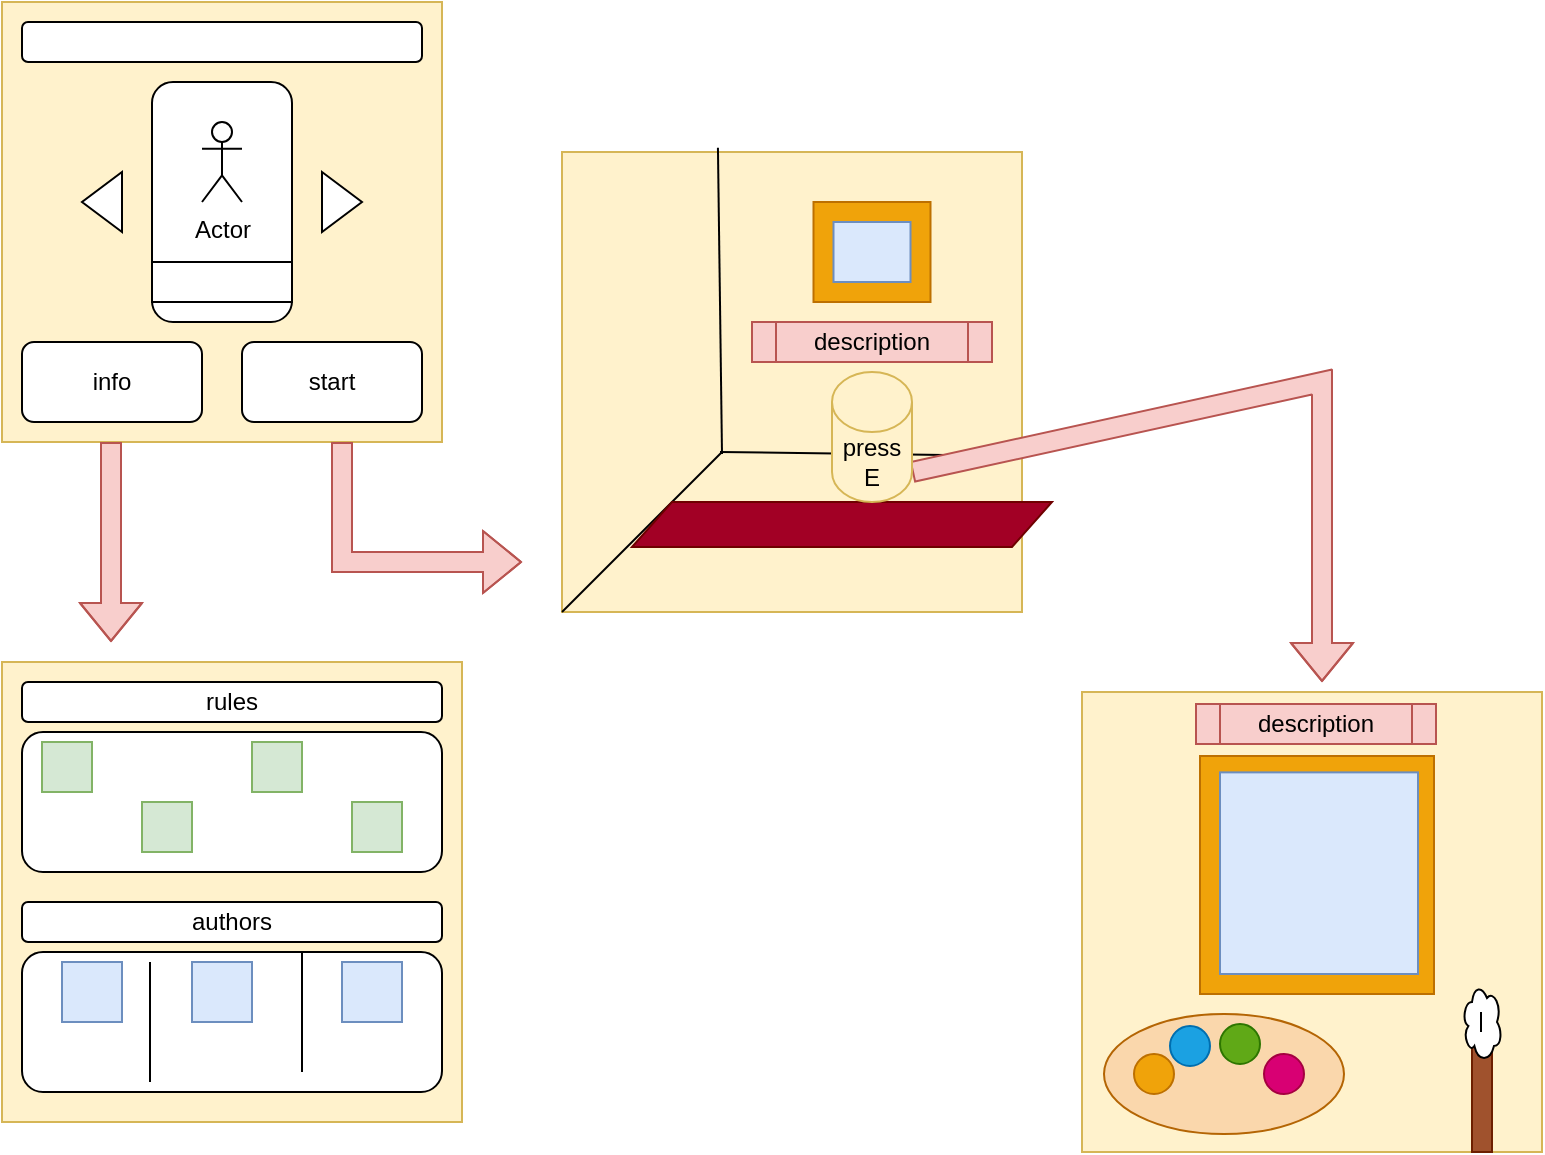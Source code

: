<mxfile version="20.0.3" type="github">
  <diagram id="9pAX8c8izGTApVfDBA-F" name="Page-1">
    <mxGraphModel dx="1422" dy="794" grid="1" gridSize="10" guides="1" tooltips="1" connect="1" arrows="1" fold="1" page="1" pageScale="1" pageWidth="827" pageHeight="1169" math="0" shadow="0">
      <root>
        <mxCell id="0" />
        <mxCell id="1" parent="0" />
        <mxCell id="f6osUaT_6SpjtwVkKOGO-1" value="" style="whiteSpace=wrap;html=1;aspect=fixed;fillColor=#fff2cc;strokeColor=#d6b656;" vertex="1" parent="1">
          <mxGeometry x="40" y="40" width="220" height="220" as="geometry" />
        </mxCell>
        <mxCell id="f6osUaT_6SpjtwVkKOGO-2" value="" style="rounded=1;whiteSpace=wrap;html=1;" vertex="1" parent="1">
          <mxGeometry x="115" y="80" width="70" height="120" as="geometry" />
        </mxCell>
        <mxCell id="f6osUaT_6SpjtwVkKOGO-3" value="" style="rounded=1;whiteSpace=wrap;html=1;" vertex="1" parent="1">
          <mxGeometry x="50" y="50" width="200" height="20" as="geometry" />
        </mxCell>
        <mxCell id="f6osUaT_6SpjtwVkKOGO-4" value="" style="triangle;whiteSpace=wrap;html=1;direction=west;" vertex="1" parent="1">
          <mxGeometry x="80" y="125" width="20" height="30" as="geometry" />
        </mxCell>
        <mxCell id="f6osUaT_6SpjtwVkKOGO-5" value="" style="triangle;whiteSpace=wrap;html=1;" vertex="1" parent="1">
          <mxGeometry x="200" y="125" width="20" height="30" as="geometry" />
        </mxCell>
        <mxCell id="f6osUaT_6SpjtwVkKOGO-6" value="" style="rounded=0;whiteSpace=wrap;html=1;" vertex="1" parent="1">
          <mxGeometry x="115" y="170" width="70" height="20" as="geometry" />
        </mxCell>
        <mxCell id="f6osUaT_6SpjtwVkKOGO-7" value="Actor" style="shape=umlActor;verticalLabelPosition=bottom;verticalAlign=top;html=1;outlineConnect=0;" vertex="1" parent="1">
          <mxGeometry x="140" y="100" width="20" height="40" as="geometry" />
        </mxCell>
        <mxCell id="f6osUaT_6SpjtwVkKOGO-8" value="start" style="rounded=1;whiteSpace=wrap;html=1;" vertex="1" parent="1">
          <mxGeometry x="160" y="210" width="90" height="40" as="geometry" />
        </mxCell>
        <mxCell id="f6osUaT_6SpjtwVkKOGO-9" value="info" style="rounded=1;whiteSpace=wrap;html=1;" vertex="1" parent="1">
          <mxGeometry x="50" y="210" width="90" height="40" as="geometry" />
        </mxCell>
        <mxCell id="f6osUaT_6SpjtwVkKOGO-10" value="" style="shape=flexArrow;endArrow=classic;html=1;rounded=0;fillColor=#f8cecc;strokeColor=#b85450;" edge="1" parent="1">
          <mxGeometry width="50" height="50" relative="1" as="geometry">
            <mxPoint x="94.5" y="260" as="sourcePoint" />
            <mxPoint x="94.5" y="360" as="targetPoint" />
            <Array as="points">
              <mxPoint x="94.5" y="320" />
            </Array>
          </mxGeometry>
        </mxCell>
        <mxCell id="f6osUaT_6SpjtwVkKOGO-11" value="" style="whiteSpace=wrap;html=1;aspect=fixed;fillColor=#fff2cc;strokeColor=#d6b656;" vertex="1" parent="1">
          <mxGeometry x="40" y="370" width="230" height="230" as="geometry" />
        </mxCell>
        <mxCell id="f6osUaT_6SpjtwVkKOGO-13" value="" style="shape=flexArrow;endArrow=classic;html=1;rounded=0;fillColor=#f8cecc;strokeColor=#b85450;" edge="1" parent="1">
          <mxGeometry width="50" height="50" relative="1" as="geometry">
            <mxPoint x="210" y="260" as="sourcePoint" />
            <mxPoint x="300" y="320" as="targetPoint" />
            <Array as="points">
              <mxPoint x="210" y="320" />
            </Array>
          </mxGeometry>
        </mxCell>
        <mxCell id="f6osUaT_6SpjtwVkKOGO-14" value="" style="whiteSpace=wrap;html=1;aspect=fixed;fillColor=#fff2cc;strokeColor=#d6b656;" vertex="1" parent="1">
          <mxGeometry x="320" y="115" width="230" height="230" as="geometry" />
        </mxCell>
        <mxCell id="f6osUaT_6SpjtwVkKOGO-15" value="" style="rounded=1;whiteSpace=wrap;html=1;" vertex="1" parent="1">
          <mxGeometry x="50" y="405" width="210" height="70" as="geometry" />
        </mxCell>
        <mxCell id="f6osUaT_6SpjtwVkKOGO-16" value="" style="rounded=1;whiteSpace=wrap;html=1;" vertex="1" parent="1">
          <mxGeometry x="50" y="515" width="210" height="70" as="geometry" />
        </mxCell>
        <mxCell id="f6osUaT_6SpjtwVkKOGO-17" value="" style="whiteSpace=wrap;html=1;aspect=fixed;fillColor=#dae8fc;strokeColor=#6c8ebf;" vertex="1" parent="1">
          <mxGeometry x="70" y="520" width="30" height="30" as="geometry" />
        </mxCell>
        <mxCell id="f6osUaT_6SpjtwVkKOGO-18" value="" style="whiteSpace=wrap;html=1;aspect=fixed;fillColor=#dae8fc;strokeColor=#6c8ebf;" vertex="1" parent="1">
          <mxGeometry x="135" y="520" width="30" height="30" as="geometry" />
        </mxCell>
        <mxCell id="f6osUaT_6SpjtwVkKOGO-19" value="" style="whiteSpace=wrap;html=1;aspect=fixed;fillColor=#dae8fc;strokeColor=#6c8ebf;" vertex="1" parent="1">
          <mxGeometry x="210" y="520" width="30" height="30" as="geometry" />
        </mxCell>
        <mxCell id="f6osUaT_6SpjtwVkKOGO-20" value="" style="endArrow=none;html=1;rounded=0;" edge="1" parent="1">
          <mxGeometry width="50" height="50" relative="1" as="geometry">
            <mxPoint x="114" y="520" as="sourcePoint" />
            <mxPoint x="114" y="580" as="targetPoint" />
          </mxGeometry>
        </mxCell>
        <mxCell id="f6osUaT_6SpjtwVkKOGO-21" value="" style="endArrow=none;html=1;rounded=0;" edge="1" parent="1">
          <mxGeometry width="50" height="50" relative="1" as="geometry">
            <mxPoint x="190" y="515" as="sourcePoint" />
            <mxPoint x="190" y="575" as="targetPoint" />
          </mxGeometry>
        </mxCell>
        <mxCell id="f6osUaT_6SpjtwVkKOGO-22" value="authors" style="rounded=1;whiteSpace=wrap;html=1;" vertex="1" parent="1">
          <mxGeometry x="50" y="490" width="210" height="20" as="geometry" />
        </mxCell>
        <mxCell id="f6osUaT_6SpjtwVkKOGO-23" value="rules" style="rounded=1;whiteSpace=wrap;html=1;" vertex="1" parent="1">
          <mxGeometry x="50" y="380" width="210" height="20" as="geometry" />
        </mxCell>
        <mxCell id="f6osUaT_6SpjtwVkKOGO-24" value="" style="whiteSpace=wrap;html=1;aspect=fixed;fillColor=#d5e8d4;strokeColor=#82b366;" vertex="1" parent="1">
          <mxGeometry x="60" y="410" width="25" height="25" as="geometry" />
        </mxCell>
        <mxCell id="f6osUaT_6SpjtwVkKOGO-25" value="" style="whiteSpace=wrap;html=1;aspect=fixed;fillColor=#d5e8d4;strokeColor=#82b366;" vertex="1" parent="1">
          <mxGeometry x="110" y="440" width="25" height="25" as="geometry" />
        </mxCell>
        <mxCell id="f6osUaT_6SpjtwVkKOGO-26" value="" style="whiteSpace=wrap;html=1;aspect=fixed;fillColor=#d5e8d4;strokeColor=#82b366;" vertex="1" parent="1">
          <mxGeometry x="165" y="410" width="25" height="25" as="geometry" />
        </mxCell>
        <mxCell id="f6osUaT_6SpjtwVkKOGO-27" value="" style="whiteSpace=wrap;html=1;aspect=fixed;fillColor=#d5e8d4;strokeColor=#82b366;" vertex="1" parent="1">
          <mxGeometry x="215" y="440" width="25" height="25" as="geometry" />
        </mxCell>
        <mxCell id="f6osUaT_6SpjtwVkKOGO-29" value="" style="endArrow=none;html=1;rounded=0;" edge="1" parent="1">
          <mxGeometry width="50" height="50" relative="1" as="geometry">
            <mxPoint x="320" y="345" as="sourcePoint" />
            <mxPoint x="400" y="265" as="targetPoint" />
            <Array as="points">
              <mxPoint x="340" y="325" />
            </Array>
          </mxGeometry>
        </mxCell>
        <mxCell id="f6osUaT_6SpjtwVkKOGO-30" value="" style="endArrow=none;html=1;rounded=0;entryX=1;entryY=0.661;entryDx=0;entryDy=0;entryPerimeter=0;" edge="1" parent="1" target="f6osUaT_6SpjtwVkKOGO-14">
          <mxGeometry width="50" height="50" relative="1" as="geometry">
            <mxPoint x="399" y="265" as="sourcePoint" />
            <mxPoint x="499" y="265" as="targetPoint" />
          </mxGeometry>
        </mxCell>
        <mxCell id="f6osUaT_6SpjtwVkKOGO-32" value="" style="endArrow=none;html=1;rounded=0;entryX=0.339;entryY=-0.009;entryDx=0;entryDy=0;entryPerimeter=0;" edge="1" parent="1" target="f6osUaT_6SpjtwVkKOGO-14">
          <mxGeometry width="50" height="50" relative="1" as="geometry">
            <mxPoint x="400" y="266" as="sourcePoint" />
            <mxPoint x="400" y="166" as="targetPoint" />
          </mxGeometry>
        </mxCell>
        <mxCell id="f6osUaT_6SpjtwVkKOGO-43" value="" style="shape=parallelogram;perimeter=parallelogramPerimeter;whiteSpace=wrap;html=1;fixedSize=1;fillColor=#a20025;fontColor=#ffffff;strokeColor=#6F0000;" vertex="1" parent="1">
          <mxGeometry x="355" y="290" width="210" height="22.5" as="geometry" />
        </mxCell>
        <mxCell id="f6osUaT_6SpjtwVkKOGO-44" value="" style="shape=flexArrow;endArrow=classic;html=1;rounded=0;fillColor=#f8cecc;strokeColor=#b85450;exitX=1;exitY=1;exitDx=0;exitDy=-15;exitPerimeter=0;" edge="1" parent="1" source="f6osUaT_6SpjtwVkKOGO-45">
          <mxGeometry width="50" height="50" relative="1" as="geometry">
            <mxPoint x="700" y="170" as="sourcePoint" />
            <mxPoint x="700" y="380" as="targetPoint" />
            <Array as="points">
              <mxPoint x="700" y="230" />
            </Array>
          </mxGeometry>
        </mxCell>
        <mxCell id="f6osUaT_6SpjtwVkKOGO-45" value="press&lt;br&gt;E" style="shape=cylinder3;whiteSpace=wrap;html=1;boundedLbl=1;backgroundOutline=1;size=15;fillColor=#fff2cc;strokeColor=#d6b656;" vertex="1" parent="1">
          <mxGeometry x="455" y="225" width="40" height="65" as="geometry" />
        </mxCell>
        <mxCell id="f6osUaT_6SpjtwVkKOGO-46" value="" style="whiteSpace=wrap;html=1;aspect=fixed;fillColor=#fff2cc;strokeColor=#d6b656;" vertex="1" parent="1">
          <mxGeometry x="580" y="385" width="230" height="230" as="geometry" />
        </mxCell>
        <mxCell id="f6osUaT_6SpjtwVkKOGO-47" value="" style="rounded=0;whiteSpace=wrap;html=1;fillColor=#f0a30a;strokeColor=#BD7000;fontColor=#000000;" vertex="1" parent="1">
          <mxGeometry x="639" y="417" width="117" height="119" as="geometry" />
        </mxCell>
        <mxCell id="f6osUaT_6SpjtwVkKOGO-48" value="" style="rounded=0;whiteSpace=wrap;html=1;fillColor=#dae8fc;strokeColor=#6c8ebf;" vertex="1" parent="1">
          <mxGeometry x="649" y="425.19" width="99" height="100.81" as="geometry" />
        </mxCell>
        <mxCell id="f6osUaT_6SpjtwVkKOGO-50" value="description" style="shape=process;whiteSpace=wrap;html=1;backgroundOutline=1;fillColor=#f8cecc;strokeColor=#b85450;" vertex="1" parent="1">
          <mxGeometry x="637" y="391" width="120" height="20" as="geometry" />
        </mxCell>
        <mxCell id="f6osUaT_6SpjtwVkKOGO-57" value="" style="group" vertex="1" connectable="0" parent="1">
          <mxGeometry x="591" y="546" width="120" height="60" as="geometry" />
        </mxCell>
        <mxCell id="f6osUaT_6SpjtwVkKOGO-49" value="" style="ellipse;whiteSpace=wrap;html=1;fillColor=#fad7ac;strokeColor=#b46504;" vertex="1" parent="f6osUaT_6SpjtwVkKOGO-57">
          <mxGeometry width="120" height="60" as="geometry" />
        </mxCell>
        <mxCell id="f6osUaT_6SpjtwVkKOGO-52" value="" style="ellipse;whiteSpace=wrap;html=1;aspect=fixed;fillColor=#f0a30a;fontColor=#000000;strokeColor=#BD7000;" vertex="1" parent="f6osUaT_6SpjtwVkKOGO-57">
          <mxGeometry x="15" y="20" width="20" height="20" as="geometry" />
        </mxCell>
        <mxCell id="f6osUaT_6SpjtwVkKOGO-54" value="" style="ellipse;whiteSpace=wrap;html=1;aspect=fixed;fillColor=#60a917;fontColor=#ffffff;strokeColor=#2D7600;" vertex="1" parent="f6osUaT_6SpjtwVkKOGO-57">
          <mxGeometry x="58" y="5" width="20" height="20" as="geometry" />
        </mxCell>
        <mxCell id="f6osUaT_6SpjtwVkKOGO-53" value="" style="ellipse;whiteSpace=wrap;html=1;aspect=fixed;fillColor=#1ba1e2;fontColor=#ffffff;strokeColor=#006EAF;" vertex="1" parent="f6osUaT_6SpjtwVkKOGO-57">
          <mxGeometry x="33" y="6" width="20" height="20" as="geometry" />
        </mxCell>
        <mxCell id="f6osUaT_6SpjtwVkKOGO-55" value="" style="ellipse;whiteSpace=wrap;html=1;aspect=fixed;fillColor=#d80073;fontColor=#ffffff;strokeColor=#A50040;" vertex="1" parent="f6osUaT_6SpjtwVkKOGO-57">
          <mxGeometry x="80" y="20" width="20" height="20" as="geometry" />
        </mxCell>
        <mxCell id="f6osUaT_6SpjtwVkKOGO-60" value="" style="rounded=0;whiteSpace=wrap;html=1;fillColor=#a0522d;fontColor=#ffffff;strokeColor=#6D1F00;" vertex="1" parent="1">
          <mxGeometry x="775" y="555" width="10" height="60" as="geometry" />
        </mxCell>
        <mxCell id="f6osUaT_6SpjtwVkKOGO-58" value="" style="ellipse;shape=cloud;whiteSpace=wrap;html=1;" vertex="1" parent="1">
          <mxGeometry x="770" y="530" width="20" height="40" as="geometry" />
        </mxCell>
        <mxCell id="f6osUaT_6SpjtwVkKOGO-61" value="" style="endArrow=none;html=1;rounded=0;" edge="1" parent="1">
          <mxGeometry width="50" height="50" relative="1" as="geometry">
            <mxPoint x="779.5" y="545" as="sourcePoint" />
            <mxPoint x="779.5" y="555" as="targetPoint" />
          </mxGeometry>
        </mxCell>
        <mxCell id="f6osUaT_6SpjtwVkKOGO-62" value="" style="rounded=0;whiteSpace=wrap;html=1;fillColor=#f0a30a;strokeColor=#BD7000;fontColor=#000000;" vertex="1" parent="1">
          <mxGeometry x="445.75" y="140" width="58.5" height="50" as="geometry" />
        </mxCell>
        <mxCell id="f6osUaT_6SpjtwVkKOGO-63" value="" style="rounded=0;whiteSpace=wrap;html=1;fillColor=#dae8fc;strokeColor=#6c8ebf;" vertex="1" parent="1">
          <mxGeometry x="455.75" y="150" width="38.5" height="30" as="geometry" />
        </mxCell>
        <mxCell id="f6osUaT_6SpjtwVkKOGO-64" value="description" style="shape=process;whiteSpace=wrap;html=1;backgroundOutline=1;fillColor=#f8cecc;strokeColor=#b85450;" vertex="1" parent="1">
          <mxGeometry x="415" y="200" width="120" height="20" as="geometry" />
        </mxCell>
      </root>
    </mxGraphModel>
  </diagram>
</mxfile>
